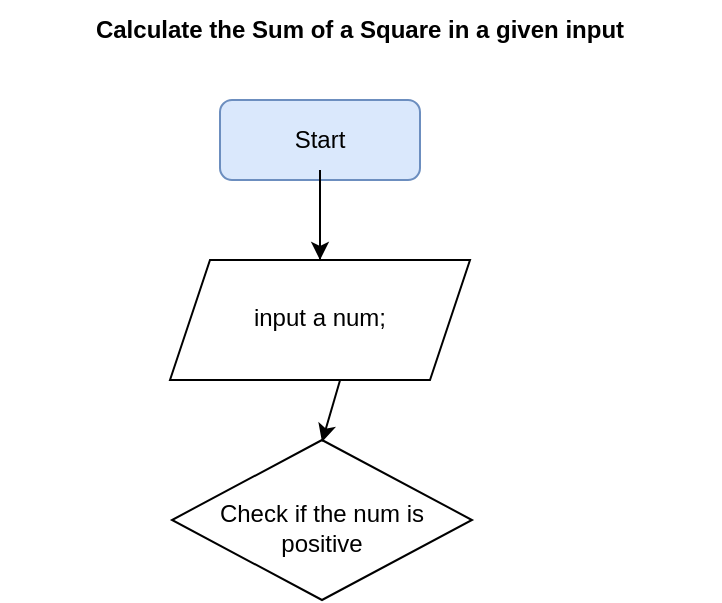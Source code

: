 <mxfile version="20.5.3" type="github">
  <diagram id="DublEUcQN5aIUC7E17iw" name="Page-1">
    <mxGraphModel dx="912" dy="474" grid="1" gridSize="10" guides="1" tooltips="1" connect="1" arrows="1" fold="1" page="1" pageScale="1" pageWidth="850" pageHeight="1100" math="0" shadow="0">
      <root>
        <mxCell id="0" />
        <mxCell id="1" parent="0" />
        <mxCell id="yZ18J7Mk1W3H-oPo8404-1" value="&lt;b&gt;Calculate the Sum of a Square in a given input&lt;/b&gt;" style="text;html=1;strokeColor=none;fillColor=none;align=center;verticalAlign=middle;whiteSpace=wrap;rounded=0;" vertex="1" parent="1">
          <mxGeometry x="200" y="30" width="360" height="30" as="geometry" />
        </mxCell>
        <mxCell id="yZ18J7Mk1W3H-oPo8404-2" value="" style="rounded=1;whiteSpace=wrap;html=1;fillColor=#dae8fc;strokeColor=#6c8ebf;" vertex="1" parent="1">
          <mxGeometry x="310" y="80" width="100" height="40" as="geometry" />
        </mxCell>
        <mxCell id="yZ18J7Mk1W3H-oPo8404-8" value="" style="edgeStyle=orthogonalEdgeStyle;rounded=0;orthogonalLoop=1;jettySize=auto;html=1;" edge="1" parent="1" source="yZ18J7Mk1W3H-oPo8404-3" target="yZ18J7Mk1W3H-oPo8404-6">
          <mxGeometry relative="1" as="geometry" />
        </mxCell>
        <mxCell id="yZ18J7Mk1W3H-oPo8404-3" value="Start" style="text;html=1;strokeColor=none;fillColor=none;align=center;verticalAlign=middle;whiteSpace=wrap;rounded=0;" vertex="1" parent="1">
          <mxGeometry x="330" y="85" width="60" height="30" as="geometry" />
        </mxCell>
        <mxCell id="yZ18J7Mk1W3H-oPo8404-4" value="" style="endArrow=classic;html=1;rounded=0;exitX=0.5;exitY=1;exitDx=0;exitDy=0;" edge="1" parent="1" source="yZ18J7Mk1W3H-oPo8404-2">
          <mxGeometry width="50" height="50" relative="1" as="geometry">
            <mxPoint x="400" y="280" as="sourcePoint" />
            <mxPoint x="360" y="160" as="targetPoint" />
          </mxGeometry>
        </mxCell>
        <mxCell id="yZ18J7Mk1W3H-oPo8404-5" value="" style="shape=parallelogram;perimeter=parallelogramPerimeter;whiteSpace=wrap;html=1;fixedSize=1;" vertex="1" parent="1">
          <mxGeometry x="285" y="160" width="150" height="60" as="geometry" />
        </mxCell>
        <mxCell id="yZ18J7Mk1W3H-oPo8404-6" value="input a num;" style="text;html=1;strokeColor=none;fillColor=none;align=center;verticalAlign=middle;whiteSpace=wrap;rounded=0;" vertex="1" parent="1">
          <mxGeometry x="310" y="174" width="100" height="30" as="geometry" />
        </mxCell>
        <mxCell id="yZ18J7Mk1W3H-oPo8404-7" value="" style="rhombus;whiteSpace=wrap;html=1;" vertex="1" parent="1">
          <mxGeometry x="286" y="250" width="150" height="80" as="geometry" />
        </mxCell>
        <mxCell id="yZ18J7Mk1W3H-oPo8404-10" value="" style="endArrow=classic;html=1;rounded=0;exitX=0.567;exitY=1;exitDx=0;exitDy=0;exitPerimeter=0;" edge="1" parent="1" source="yZ18J7Mk1W3H-oPo8404-5">
          <mxGeometry width="50" height="50" relative="1" as="geometry">
            <mxPoint x="361" y="211" as="sourcePoint" />
            <mxPoint x="361" y="251" as="targetPoint" />
          </mxGeometry>
        </mxCell>
        <mxCell id="yZ18J7Mk1W3H-oPo8404-11" value="Check if the num is positive" style="text;html=1;strokeColor=none;fillColor=none;align=center;verticalAlign=middle;whiteSpace=wrap;rounded=0;" vertex="1" parent="1">
          <mxGeometry x="301" y="279" width="120" height="30" as="geometry" />
        </mxCell>
      </root>
    </mxGraphModel>
  </diagram>
</mxfile>
